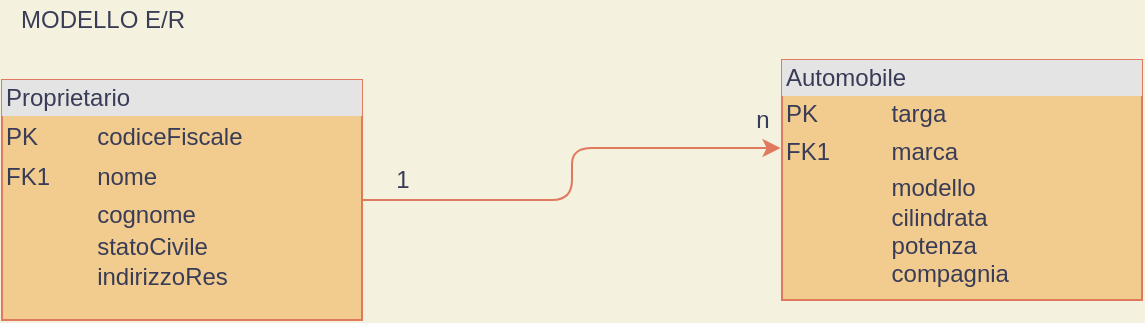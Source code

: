 <mxfile version="13.8.0" type="github">
  <diagram name="Page-1" id="e7e014a7-5840-1c2e-5031-d8a46d1fe8dd">
    <mxGraphModel dx="744" dy="422" grid="1" gridSize="10" guides="1" tooltips="1" connect="1" arrows="1" fold="1" page="1" pageScale="1" pageWidth="1169" pageHeight="826" background="#F4F1DE" math="0" shadow="0">
      <root>
        <mxCell id="0" />
        <mxCell id="1" parent="0" />
        <mxCell id="2lqBQqtuKjlerPsUnXBR-2" value="&lt;font style=&quot;vertical-align: inherit&quot;&gt;&lt;font style=&quot;vertical-align: inherit&quot;&gt;MODELLO E/R&lt;/font&gt;&lt;/font&gt;" style="text;html=1;align=center;verticalAlign=middle;resizable=0;points=[];autosize=1;fontColor=#393C56;" vertex="1" parent="1">
          <mxGeometry x="50" y="30" width="100" height="20" as="geometry" />
        </mxCell>
        <mxCell id="2lqBQqtuKjlerPsUnXBR-10" style="edgeStyle=orthogonalEdgeStyle;curved=0;rounded=1;sketch=0;orthogonalLoop=1;jettySize=auto;html=1;entryX=-0.004;entryY=0.367;entryDx=0;entryDy=0;entryPerimeter=0;strokeColor=#E07A5F;fillColor=#F2CC8F;fontColor=#393C56;" edge="1" parent="1" source="2lqBQqtuKjlerPsUnXBR-4" target="2lqBQqtuKjlerPsUnXBR-6">
          <mxGeometry relative="1" as="geometry" />
        </mxCell>
        <mxCell id="2lqBQqtuKjlerPsUnXBR-4" value="&lt;div style=&quot;box-sizing: border-box ; width: 100% ; background: #e4e4e4 ; padding: 2px&quot;&gt;&lt;font style=&quot;vertical-align: inherit&quot;&gt;&lt;font style=&quot;vertical-align: inherit&quot;&gt;&lt;font style=&quot;vertical-align: inherit&quot;&gt;&lt;font style=&quot;vertical-align: inherit&quot;&gt;Proprietario&lt;/font&gt;&lt;/font&gt;&lt;/font&gt;&lt;/font&gt;&lt;/div&gt;&lt;table style=&quot;width: 100% ; font-size: 1em&quot; cellpadding=&quot;2&quot; cellspacing=&quot;0&quot;&gt;&lt;tbody&gt;&lt;tr&gt;&lt;td&gt;&lt;font style=&quot;vertical-align: inherit&quot;&gt;&lt;font style=&quot;vertical-align: inherit&quot;&gt;&lt;font style=&quot;vertical-align: inherit&quot;&gt;&lt;font style=&quot;vertical-align: inherit&quot;&gt;PK&lt;/font&gt;&lt;/font&gt;&lt;/font&gt;&lt;/font&gt;&lt;/td&gt;&lt;td&gt;&lt;font style=&quot;vertical-align: inherit&quot;&gt;&lt;font style=&quot;vertical-align: inherit&quot;&gt;&lt;font style=&quot;vertical-align: inherit&quot;&gt;&lt;font style=&quot;vertical-align: inherit&quot;&gt;codiceFiscale&lt;/font&gt;&lt;/font&gt;&lt;/font&gt;&lt;/font&gt;&lt;/td&gt;&lt;/tr&gt;&lt;tr&gt;&lt;td&gt;&lt;font style=&quot;vertical-align: inherit&quot;&gt;&lt;font style=&quot;vertical-align: inherit&quot;&gt;&lt;font style=&quot;vertical-align: inherit&quot;&gt;&lt;font style=&quot;vertical-align: inherit&quot;&gt;FK1&lt;/font&gt;&lt;/font&gt;&lt;/font&gt;&lt;/font&gt;&lt;/td&gt;&lt;td&gt;&lt;font style=&quot;vertical-align: inherit&quot;&gt;&lt;font style=&quot;vertical-align: inherit&quot;&gt;&lt;font style=&quot;vertical-align: inherit&quot;&gt;&lt;font style=&quot;vertical-align: inherit&quot;&gt;nome&lt;/font&gt;&lt;/font&gt;&lt;/font&gt;&lt;/font&gt;&lt;/td&gt;&lt;/tr&gt;&lt;tr&gt;&lt;td&gt;&lt;/td&gt;&lt;td&gt;&lt;font style=&quot;vertical-align: inherit&quot;&gt;&lt;font style=&quot;vertical-align: inherit&quot;&gt;&lt;font style=&quot;vertical-align: inherit&quot;&gt;&lt;font style=&quot;vertical-align: inherit&quot;&gt;cognome &lt;/font&gt;&lt;/font&gt;&lt;br&gt;&lt;font style=&quot;vertical-align: inherit&quot;&gt;&lt;font style=&quot;vertical-align: inherit&quot;&gt;statoCivile&lt;br&gt;&lt;/font&gt;&lt;/font&gt;&lt;font style=&quot;vertical-align: inherit&quot;&gt;&lt;font style=&quot;vertical-align: inherit&quot;&gt;indirizzoRes&lt;/font&gt;&lt;/font&gt;&lt;br&gt;&lt;br&gt;&lt;/font&gt;&lt;/font&gt;&lt;/td&gt;&lt;/tr&gt;&lt;/tbody&gt;&lt;/table&gt;" style="verticalAlign=top;align=left;overflow=fill;html=1;fillColor=#F2CC8F;strokeColor=#E07A5F;fontColor=#393C56;" vertex="1" parent="1">
          <mxGeometry x="50" y="70" width="180" height="120" as="geometry" />
        </mxCell>
        <mxCell id="2lqBQqtuKjlerPsUnXBR-6" value="&lt;div style=&quot;box-sizing: border-box ; width: 100% ; background: #e4e4e4 ; padding: 2px&quot;&gt;Automobile&lt;/div&gt;&lt;table style=&quot;width: 100% ; font-size: 1em&quot; cellpadding=&quot;2&quot; cellspacing=&quot;0&quot;&gt;&lt;tbody&gt;&lt;tr&gt;&lt;td&gt;PK&lt;/td&gt;&lt;td&gt;targa&lt;/td&gt;&lt;/tr&gt;&lt;tr&gt;&lt;td&gt;FK1&lt;/td&gt;&lt;td&gt;marca&lt;/td&gt;&lt;/tr&gt;&lt;tr&gt;&lt;td&gt;&lt;/td&gt;&lt;td&gt;modello&lt;br&gt;cilindrata&lt;br&gt;potenza&lt;br&gt;compagnia&lt;/td&gt;&lt;/tr&gt;&lt;/tbody&gt;&lt;/table&gt;" style="verticalAlign=top;align=left;overflow=fill;html=1;rounded=0;sketch=0;strokeColor=#E07A5F;fillColor=#F2CC8F;fontColor=#393C56;" vertex="1" parent="1">
          <mxGeometry x="440" y="60" width="180" height="120" as="geometry" />
        </mxCell>
        <mxCell id="2lqBQqtuKjlerPsUnXBR-11" value="1" style="text;html=1;align=center;verticalAlign=middle;resizable=0;points=[];autosize=1;fontColor=#393C56;" vertex="1" parent="1">
          <mxGeometry x="240" y="110" width="20" height="20" as="geometry" />
        </mxCell>
        <mxCell id="2lqBQqtuKjlerPsUnXBR-12" value="n" style="text;html=1;align=center;verticalAlign=middle;resizable=0;points=[];autosize=1;fontColor=#393C56;" vertex="1" parent="1">
          <mxGeometry x="420" y="80" width="20" height="20" as="geometry" />
        </mxCell>
      </root>
    </mxGraphModel>
  </diagram>
</mxfile>
